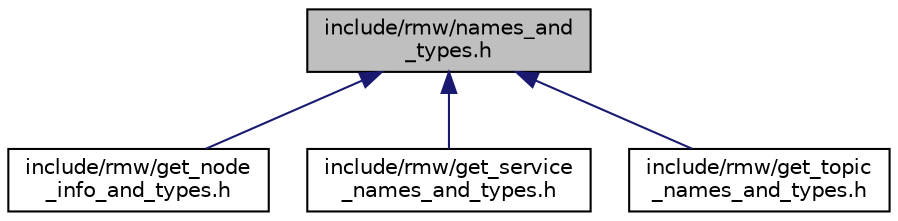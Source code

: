 digraph "include/rmw/names_and_types.h"
{
  edge [fontname="Helvetica",fontsize="10",labelfontname="Helvetica",labelfontsize="10"];
  node [fontname="Helvetica",fontsize="10",shape=record];
  Node25 [label="include/rmw/names_and\l_types.h",height=0.2,width=0.4,color="black", fillcolor="grey75", style="filled", fontcolor="black"];
  Node25 -> Node26 [dir="back",color="midnightblue",fontsize="10",style="solid",fontname="Helvetica"];
  Node26 [label="include/rmw/get_node\l_info_and_types.h",height=0.2,width=0.4,color="black", fillcolor="white", style="filled",URL="$get__node__info__and__types_8h.html"];
  Node25 -> Node27 [dir="back",color="midnightblue",fontsize="10",style="solid",fontname="Helvetica"];
  Node27 [label="include/rmw/get_service\l_names_and_types.h",height=0.2,width=0.4,color="black", fillcolor="white", style="filled",URL="$get__service__names__and__types_8h.html"];
  Node25 -> Node28 [dir="back",color="midnightblue",fontsize="10",style="solid",fontname="Helvetica"];
  Node28 [label="include/rmw/get_topic\l_names_and_types.h",height=0.2,width=0.4,color="black", fillcolor="white", style="filled",URL="$get__topic__names__and__types_8h.html"];
}
